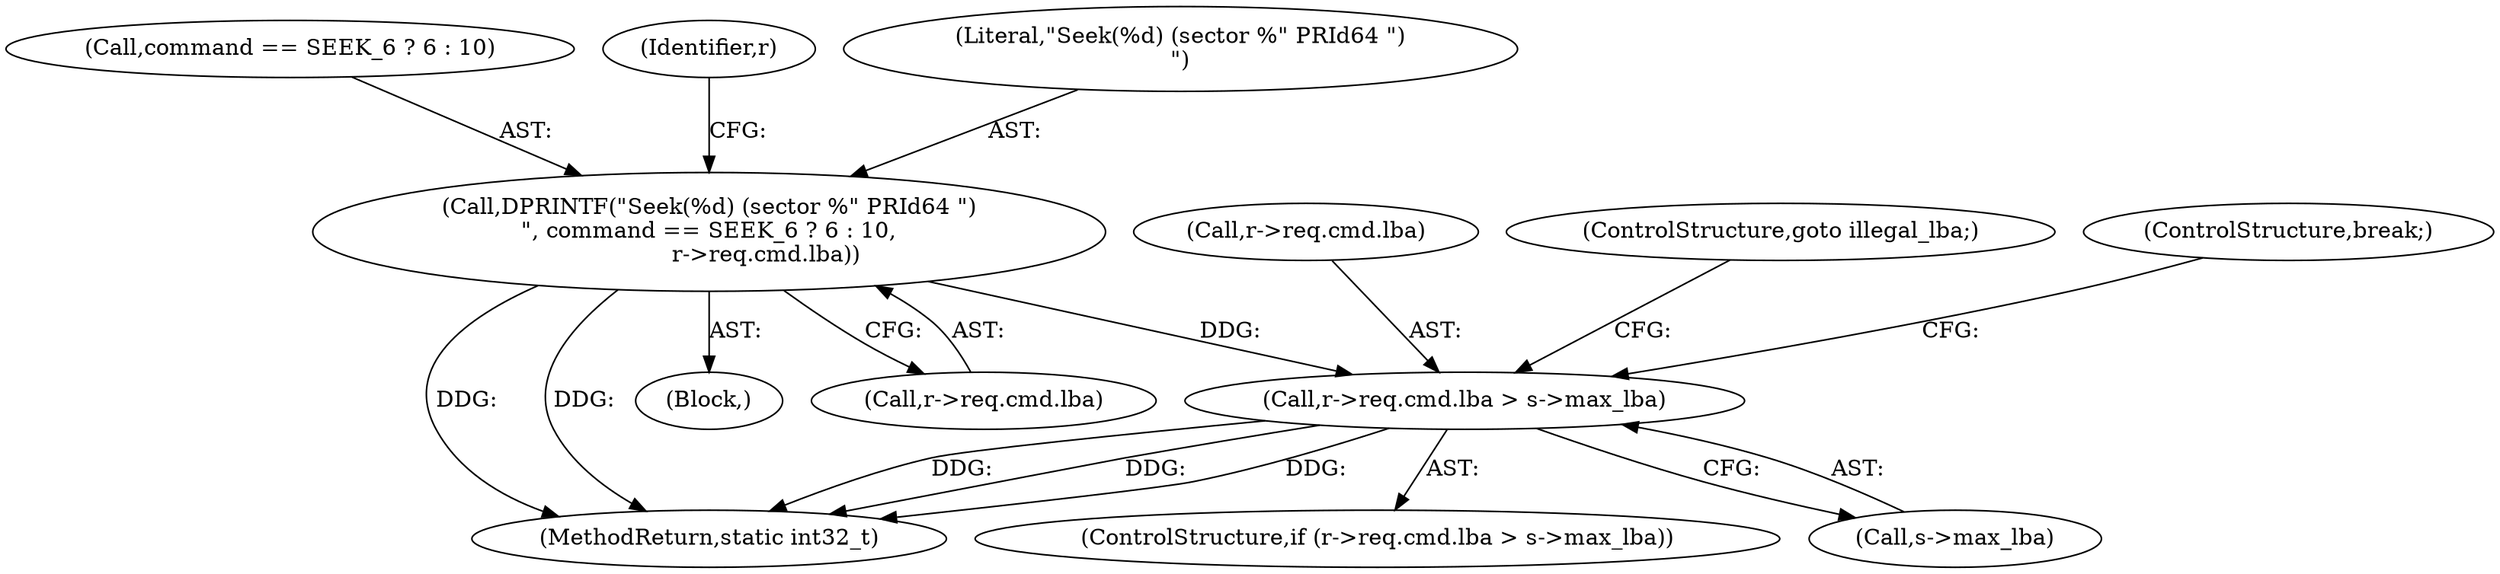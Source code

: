 digraph "0_qemu_7285477ab11831b1cf56e45878a89170dd06d9b9_4@pointer" {
"1000456" [label="(Call,r->req.cmd.lba > s->max_lba)"];
"1000440" [label="(Call,DPRINTF(\"Seek(%d) (sector %\" PRId64 \")\n\", command == SEEK_6 ? 6 : 10,\n                r->req.cmd.lba))"];
"1000456" [label="(Call,r->req.cmd.lba > s->max_lba)"];
"1000442" [label="(Call,command == SEEK_6 ? 6 : 10)"];
"1000464" [label="(Call,s->max_lba)"];
"1000440" [label="(Call,DPRINTF(\"Seek(%d) (sector %\" PRId64 \")\n\", command == SEEK_6 ? 6 : 10,\n                r->req.cmd.lba))"];
"1000460" [label="(Identifier,r)"];
"1000457" [label="(Call,r->req.cmd.lba)"];
"1000448" [label="(Call,r->req.cmd.lba)"];
"1000468" [label="(ControlStructure,goto illegal_lba;)"];
"1000639" [label="(MethodReturn,static int32_t)"];
"1000455" [label="(ControlStructure,if (r->req.cmd.lba > s->max_lba))"];
"1000469" [label="(ControlStructure,break;)"];
"1000441" [label="(Literal,\"Seek(%d) (sector %\" PRId64 \")\n\")"];
"1000170" [label="(Block,)"];
"1000456" -> "1000455"  [label="AST: "];
"1000456" -> "1000464"  [label="CFG: "];
"1000457" -> "1000456"  [label="AST: "];
"1000464" -> "1000456"  [label="AST: "];
"1000468" -> "1000456"  [label="CFG: "];
"1000469" -> "1000456"  [label="CFG: "];
"1000456" -> "1000639"  [label="DDG: "];
"1000456" -> "1000639"  [label="DDG: "];
"1000456" -> "1000639"  [label="DDG: "];
"1000440" -> "1000456"  [label="DDG: "];
"1000440" -> "1000170"  [label="AST: "];
"1000440" -> "1000448"  [label="CFG: "];
"1000441" -> "1000440"  [label="AST: "];
"1000442" -> "1000440"  [label="AST: "];
"1000448" -> "1000440"  [label="AST: "];
"1000460" -> "1000440"  [label="CFG: "];
"1000440" -> "1000639"  [label="DDG: "];
"1000440" -> "1000639"  [label="DDG: "];
}
